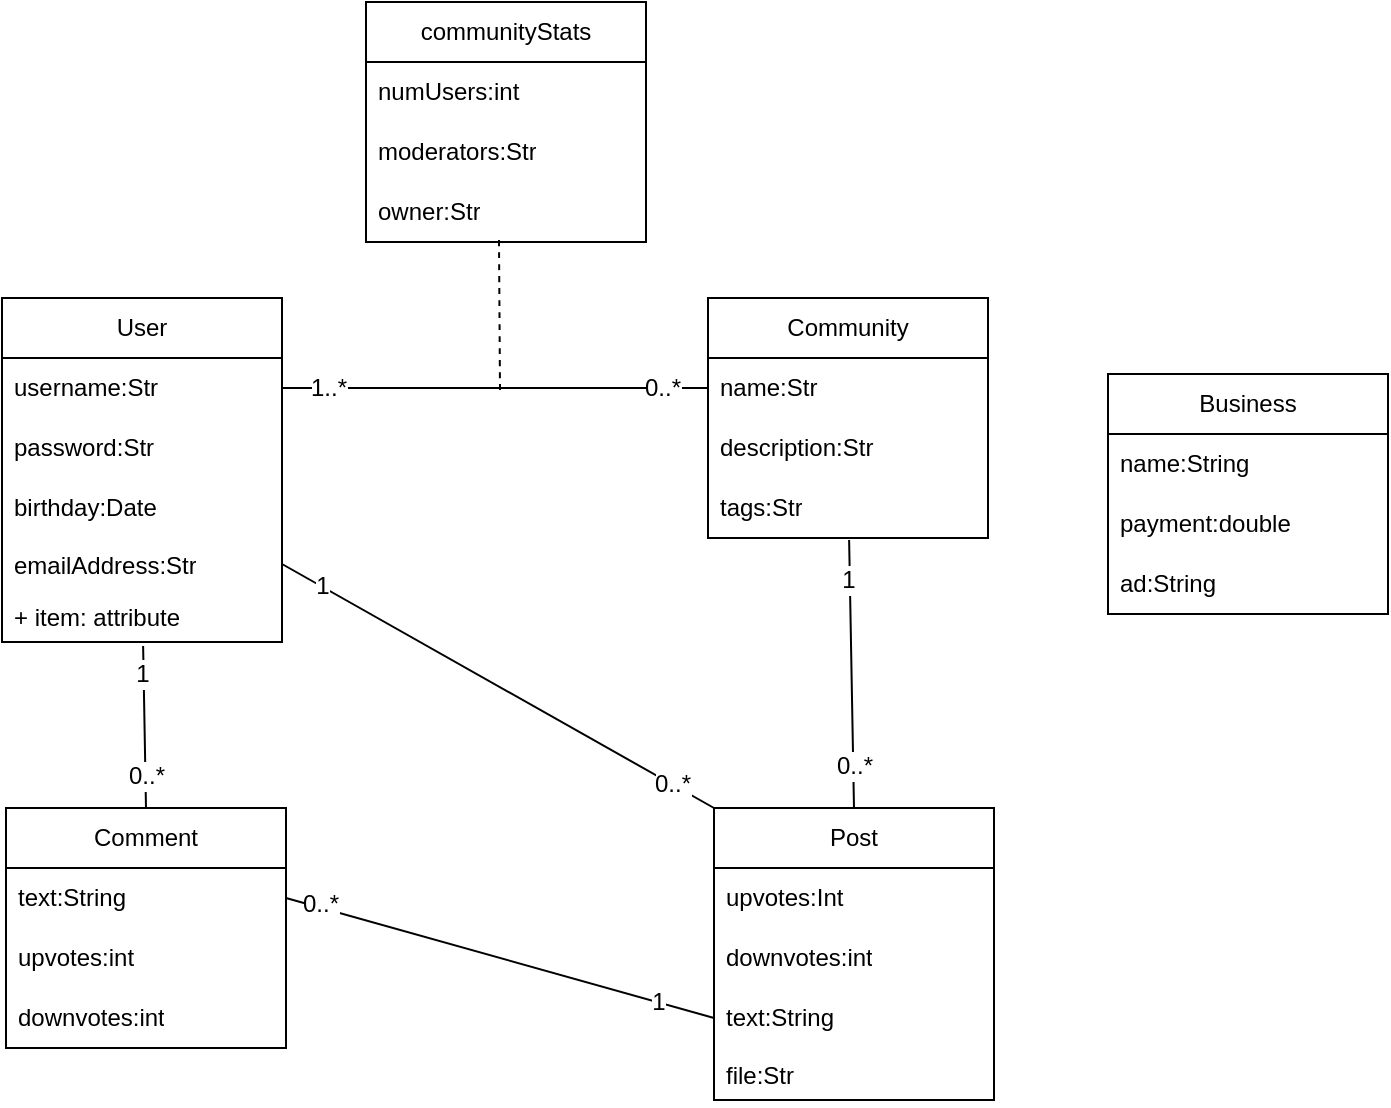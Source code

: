 <mxfile version="24.7.2" type="device">
  <diagram name="Page-1" id="Fv39xRMCSudh84HE4Kij">
    <mxGraphModel dx="1381" dy="1032" grid="0" gridSize="10" guides="1" tooltips="1" connect="1" arrows="1" fold="1" page="0" pageScale="1" pageWidth="850" pageHeight="1100" math="0" shadow="0">
      <root>
        <mxCell id="0" />
        <mxCell id="1" parent="0" />
        <mxCell id="WsYyPWO9Wi_YC0OJkW0D-1" value="communityStats" style="swimlane;fontStyle=0;childLayout=stackLayout;horizontal=1;startSize=30;horizontalStack=0;resizeParent=1;resizeParentMax=0;resizeLast=0;collapsible=1;marginBottom=0;whiteSpace=wrap;html=1;" vertex="1" parent="1">
          <mxGeometry x="137" y="-71" width="140" height="120" as="geometry" />
        </mxCell>
        <mxCell id="WsYyPWO9Wi_YC0OJkW0D-2" value="numUsers:int" style="text;strokeColor=none;fillColor=none;align=left;verticalAlign=middle;spacingLeft=4;spacingRight=4;overflow=hidden;points=[[0,0.5],[1,0.5]];portConstraint=eastwest;rotatable=0;whiteSpace=wrap;html=1;" vertex="1" parent="WsYyPWO9Wi_YC0OJkW0D-1">
          <mxGeometry y="30" width="140" height="30" as="geometry" />
        </mxCell>
        <mxCell id="WsYyPWO9Wi_YC0OJkW0D-3" value="moderators:Str" style="text;strokeColor=none;fillColor=none;align=left;verticalAlign=middle;spacingLeft=4;spacingRight=4;overflow=hidden;points=[[0,0.5],[1,0.5]];portConstraint=eastwest;rotatable=0;whiteSpace=wrap;html=1;" vertex="1" parent="WsYyPWO9Wi_YC0OJkW0D-1">
          <mxGeometry y="60" width="140" height="30" as="geometry" />
        </mxCell>
        <mxCell id="WsYyPWO9Wi_YC0OJkW0D-4" value="owner:Str" style="text;strokeColor=none;fillColor=none;align=left;verticalAlign=middle;spacingLeft=4;spacingRight=4;overflow=hidden;points=[[0,0.5],[1,0.5]];portConstraint=eastwest;rotatable=0;whiteSpace=wrap;html=1;" vertex="1" parent="WsYyPWO9Wi_YC0OJkW0D-1">
          <mxGeometry y="90" width="140" height="30" as="geometry" />
        </mxCell>
        <mxCell id="WsYyPWO9Wi_YC0OJkW0D-5" value="Community" style="swimlane;fontStyle=0;childLayout=stackLayout;horizontal=1;startSize=30;horizontalStack=0;resizeParent=1;resizeParentMax=0;resizeLast=0;collapsible=1;marginBottom=0;whiteSpace=wrap;html=1;" vertex="1" parent="1">
          <mxGeometry x="308" y="77" width="140" height="120" as="geometry" />
        </mxCell>
        <mxCell id="WsYyPWO9Wi_YC0OJkW0D-6" value="name:Str" style="text;strokeColor=none;fillColor=none;align=left;verticalAlign=middle;spacingLeft=4;spacingRight=4;overflow=hidden;points=[[0,0.5],[1,0.5]];portConstraint=eastwest;rotatable=0;whiteSpace=wrap;html=1;" vertex="1" parent="WsYyPWO9Wi_YC0OJkW0D-5">
          <mxGeometry y="30" width="140" height="30" as="geometry" />
        </mxCell>
        <mxCell id="WsYyPWO9Wi_YC0OJkW0D-7" value="description:Str" style="text;strokeColor=none;fillColor=none;align=left;verticalAlign=middle;spacingLeft=4;spacingRight=4;overflow=hidden;points=[[0,0.5],[1,0.5]];portConstraint=eastwest;rotatable=0;whiteSpace=wrap;html=1;" vertex="1" parent="WsYyPWO9Wi_YC0OJkW0D-5">
          <mxGeometry y="60" width="140" height="30" as="geometry" />
        </mxCell>
        <mxCell id="WsYyPWO9Wi_YC0OJkW0D-8" value="tags:Str" style="text;strokeColor=none;fillColor=none;align=left;verticalAlign=middle;spacingLeft=4;spacingRight=4;overflow=hidden;points=[[0,0.5],[1,0.5]];portConstraint=eastwest;rotatable=0;whiteSpace=wrap;html=1;" vertex="1" parent="WsYyPWO9Wi_YC0OJkW0D-5">
          <mxGeometry y="90" width="140" height="30" as="geometry" />
        </mxCell>
        <mxCell id="WsYyPWO9Wi_YC0OJkW0D-9" value="User" style="swimlane;fontStyle=0;childLayout=stackLayout;horizontal=1;startSize=30;horizontalStack=0;resizeParent=1;resizeParentMax=0;resizeLast=0;collapsible=1;marginBottom=0;whiteSpace=wrap;html=1;" vertex="1" parent="1">
          <mxGeometry x="-45" y="77" width="140" height="172" as="geometry" />
        </mxCell>
        <mxCell id="WsYyPWO9Wi_YC0OJkW0D-10" value="username:Str" style="text;strokeColor=none;fillColor=none;align=left;verticalAlign=middle;spacingLeft=4;spacingRight=4;overflow=hidden;points=[[0,0.5],[1,0.5]];portConstraint=eastwest;rotatable=0;whiteSpace=wrap;html=1;" vertex="1" parent="WsYyPWO9Wi_YC0OJkW0D-9">
          <mxGeometry y="30" width="140" height="30" as="geometry" />
        </mxCell>
        <mxCell id="WsYyPWO9Wi_YC0OJkW0D-11" value="password:Str" style="text;strokeColor=none;fillColor=none;align=left;verticalAlign=middle;spacingLeft=4;spacingRight=4;overflow=hidden;points=[[0,0.5],[1,0.5]];portConstraint=eastwest;rotatable=0;whiteSpace=wrap;html=1;" vertex="1" parent="WsYyPWO9Wi_YC0OJkW0D-9">
          <mxGeometry y="60" width="140" height="30" as="geometry" />
        </mxCell>
        <mxCell id="WsYyPWO9Wi_YC0OJkW0D-12" value="birthday:Date" style="text;strokeColor=none;fillColor=none;align=left;verticalAlign=middle;spacingLeft=4;spacingRight=4;overflow=hidden;points=[[0,0.5],[1,0.5]];portConstraint=eastwest;rotatable=0;whiteSpace=wrap;html=1;" vertex="1" parent="WsYyPWO9Wi_YC0OJkW0D-9">
          <mxGeometry y="90" width="140" height="30" as="geometry" />
        </mxCell>
        <mxCell id="WsYyPWO9Wi_YC0OJkW0D-22" value="emailAddress:Str" style="text;strokeColor=none;fillColor=none;align=left;verticalAlign=top;spacingLeft=4;spacingRight=4;overflow=hidden;rotatable=0;points=[[0,0.5],[1,0.5]];portConstraint=eastwest;whiteSpace=wrap;html=1;" vertex="1" parent="WsYyPWO9Wi_YC0OJkW0D-9">
          <mxGeometry y="120" width="140" height="26" as="geometry" />
        </mxCell>
        <mxCell id="WsYyPWO9Wi_YC0OJkW0D-42" value="+ item: attribute" style="text;strokeColor=none;fillColor=none;align=left;verticalAlign=top;spacingLeft=4;spacingRight=4;overflow=hidden;rotatable=0;points=[[0,0.5],[1,0.5]];portConstraint=eastwest;whiteSpace=wrap;html=1;" vertex="1" parent="WsYyPWO9Wi_YC0OJkW0D-9">
          <mxGeometry y="146" width="140" height="26" as="geometry" />
        </mxCell>
        <mxCell id="WsYyPWO9Wi_YC0OJkW0D-13" value="Post" style="swimlane;fontStyle=0;childLayout=stackLayout;horizontal=1;startSize=30;horizontalStack=0;resizeParent=1;resizeParentMax=0;resizeLast=0;collapsible=1;marginBottom=0;whiteSpace=wrap;html=1;" vertex="1" parent="1">
          <mxGeometry x="311" y="332" width="140" height="146" as="geometry" />
        </mxCell>
        <mxCell id="WsYyPWO9Wi_YC0OJkW0D-14" value="upvotes:Int" style="text;strokeColor=none;fillColor=none;align=left;verticalAlign=middle;spacingLeft=4;spacingRight=4;overflow=hidden;points=[[0,0.5],[1,0.5]];portConstraint=eastwest;rotatable=0;whiteSpace=wrap;html=1;" vertex="1" parent="WsYyPWO9Wi_YC0OJkW0D-13">
          <mxGeometry y="30" width="140" height="30" as="geometry" />
        </mxCell>
        <mxCell id="WsYyPWO9Wi_YC0OJkW0D-15" value="downvotes:int" style="text;strokeColor=none;fillColor=none;align=left;verticalAlign=middle;spacingLeft=4;spacingRight=4;overflow=hidden;points=[[0,0.5],[1,0.5]];portConstraint=eastwest;rotatable=0;whiteSpace=wrap;html=1;" vertex="1" parent="WsYyPWO9Wi_YC0OJkW0D-13">
          <mxGeometry y="60" width="140" height="30" as="geometry" />
        </mxCell>
        <mxCell id="WsYyPWO9Wi_YC0OJkW0D-16" value="text:String" style="text;strokeColor=none;fillColor=none;align=left;verticalAlign=middle;spacingLeft=4;spacingRight=4;overflow=hidden;points=[[0,0.5],[1,0.5]];portConstraint=eastwest;rotatable=0;whiteSpace=wrap;html=1;" vertex="1" parent="WsYyPWO9Wi_YC0OJkW0D-13">
          <mxGeometry y="90" width="140" height="30" as="geometry" />
        </mxCell>
        <mxCell id="WsYyPWO9Wi_YC0OJkW0D-21" value="file:Str" style="text;strokeColor=none;fillColor=none;align=left;verticalAlign=top;spacingLeft=4;spacingRight=4;overflow=hidden;rotatable=0;points=[[0,0.5],[1,0.5]];portConstraint=eastwest;whiteSpace=wrap;html=1;" vertex="1" parent="WsYyPWO9Wi_YC0OJkW0D-13">
          <mxGeometry y="120" width="140" height="26" as="geometry" />
        </mxCell>
        <mxCell id="WsYyPWO9Wi_YC0OJkW0D-17" value="Comment" style="swimlane;fontStyle=0;childLayout=stackLayout;horizontal=1;startSize=30;horizontalStack=0;resizeParent=1;resizeParentMax=0;resizeLast=0;collapsible=1;marginBottom=0;whiteSpace=wrap;html=1;" vertex="1" parent="1">
          <mxGeometry x="-43" y="332" width="140" height="120" as="geometry" />
        </mxCell>
        <mxCell id="WsYyPWO9Wi_YC0OJkW0D-18" value="text:String" style="text;strokeColor=none;fillColor=none;align=left;verticalAlign=middle;spacingLeft=4;spacingRight=4;overflow=hidden;points=[[0,0.5],[1,0.5]];portConstraint=eastwest;rotatable=0;whiteSpace=wrap;html=1;" vertex="1" parent="WsYyPWO9Wi_YC0OJkW0D-17">
          <mxGeometry y="30" width="140" height="30" as="geometry" />
        </mxCell>
        <mxCell id="WsYyPWO9Wi_YC0OJkW0D-19" value="upvotes:int" style="text;strokeColor=none;fillColor=none;align=left;verticalAlign=middle;spacingLeft=4;spacingRight=4;overflow=hidden;points=[[0,0.5],[1,0.5]];portConstraint=eastwest;rotatable=0;whiteSpace=wrap;html=1;" vertex="1" parent="WsYyPWO9Wi_YC0OJkW0D-17">
          <mxGeometry y="60" width="140" height="30" as="geometry" />
        </mxCell>
        <mxCell id="WsYyPWO9Wi_YC0OJkW0D-20" value="downvotes:int" style="text;strokeColor=none;fillColor=none;align=left;verticalAlign=middle;spacingLeft=4;spacingRight=4;overflow=hidden;points=[[0,0.5],[1,0.5]];portConstraint=eastwest;rotatable=0;whiteSpace=wrap;html=1;" vertex="1" parent="WsYyPWO9Wi_YC0OJkW0D-17">
          <mxGeometry y="90" width="140" height="30" as="geometry" />
        </mxCell>
        <mxCell id="WsYyPWO9Wi_YC0OJkW0D-23" value="" style="endArrow=none;html=1;rounded=0;fontSize=12;startSize=8;endSize=8;curved=1;exitX=1;exitY=0.5;exitDx=0;exitDy=0;entryX=0;entryY=0.5;entryDx=0;entryDy=0;" edge="1" parent="1" source="WsYyPWO9Wi_YC0OJkW0D-10" target="WsYyPWO9Wi_YC0OJkW0D-6">
          <mxGeometry width="50" height="50" relative="1" as="geometry">
            <mxPoint x="175" y="219" as="sourcePoint" />
            <mxPoint x="225" y="169" as="targetPoint" />
          </mxGeometry>
        </mxCell>
        <mxCell id="WsYyPWO9Wi_YC0OJkW0D-24" value="1..*" style="edgeLabel;html=1;align=center;verticalAlign=middle;resizable=0;points=[];fontSize=12;" vertex="1" connectable="0" parent="WsYyPWO9Wi_YC0OJkW0D-23">
          <mxGeometry x="-0.799" relative="1" as="geometry">
            <mxPoint x="1" as="offset" />
          </mxGeometry>
        </mxCell>
        <mxCell id="WsYyPWO9Wi_YC0OJkW0D-25" value="0..*" style="edgeLabel;html=1;align=center;verticalAlign=middle;resizable=0;points=[];fontSize=12;" vertex="1" connectable="0" parent="WsYyPWO9Wi_YC0OJkW0D-23">
          <mxGeometry x="0.78" relative="1" as="geometry">
            <mxPoint as="offset" />
          </mxGeometry>
        </mxCell>
        <mxCell id="WsYyPWO9Wi_YC0OJkW0D-26" value="" style="endArrow=none;html=1;rounded=0;fontSize=12;startSize=8;endSize=8;curved=1;exitX=1;exitY=0.5;exitDx=0;exitDy=0;entryX=0;entryY=0;entryDx=0;entryDy=0;" edge="1" parent="1" source="WsYyPWO9Wi_YC0OJkW0D-22" target="WsYyPWO9Wi_YC0OJkW0D-13">
          <mxGeometry width="50" height="50" relative="1" as="geometry">
            <mxPoint x="175" y="219" as="sourcePoint" />
            <mxPoint x="225" y="169" as="targetPoint" />
          </mxGeometry>
        </mxCell>
        <mxCell id="WsYyPWO9Wi_YC0OJkW0D-27" value="0..*" style="edgeLabel;html=1;align=center;verticalAlign=middle;resizable=0;points=[];fontSize=12;" vertex="1" connectable="0" parent="WsYyPWO9Wi_YC0OJkW0D-26">
          <mxGeometry x="0.8" relative="1" as="geometry">
            <mxPoint as="offset" />
          </mxGeometry>
        </mxCell>
        <mxCell id="WsYyPWO9Wi_YC0OJkW0D-31" value="1" style="edgeLabel;html=1;align=center;verticalAlign=middle;resizable=0;points=[];fontSize=12;" vertex="1" connectable="0" parent="WsYyPWO9Wi_YC0OJkW0D-26">
          <mxGeometry x="-0.817" relative="1" as="geometry">
            <mxPoint as="offset" />
          </mxGeometry>
        </mxCell>
        <mxCell id="WsYyPWO9Wi_YC0OJkW0D-28" value="" style="endArrow=none;html=1;rounded=0;fontSize=12;startSize=8;endSize=8;curved=1;exitX=1;exitY=0.5;exitDx=0;exitDy=0;entryX=0;entryY=0.5;entryDx=0;entryDy=0;" edge="1" parent="1" source="WsYyPWO9Wi_YC0OJkW0D-18" target="WsYyPWO9Wi_YC0OJkW0D-16">
          <mxGeometry width="50" height="50" relative="1" as="geometry">
            <mxPoint x="175" y="219" as="sourcePoint" />
            <mxPoint x="225" y="169" as="targetPoint" />
          </mxGeometry>
        </mxCell>
        <mxCell id="WsYyPWO9Wi_YC0OJkW0D-29" value="0..*" style="edgeLabel;html=1;align=center;verticalAlign=middle;resizable=0;points=[];fontSize=12;" vertex="1" connectable="0" parent="WsYyPWO9Wi_YC0OJkW0D-28">
          <mxGeometry x="-0.85" y="2" relative="1" as="geometry">
            <mxPoint as="offset" />
          </mxGeometry>
        </mxCell>
        <mxCell id="WsYyPWO9Wi_YC0OJkW0D-30" value="1" style="edgeLabel;html=1;align=center;verticalAlign=middle;resizable=0;points=[];fontSize=12;" vertex="1" connectable="0" parent="WsYyPWO9Wi_YC0OJkW0D-28">
          <mxGeometry x="0.734" relative="1" as="geometry">
            <mxPoint as="offset" />
          </mxGeometry>
        </mxCell>
        <mxCell id="WsYyPWO9Wi_YC0OJkW0D-32" value="" style="endArrow=none;html=1;rounded=0;fontSize=12;startSize=8;endSize=8;curved=1;exitX=0.5;exitY=0;exitDx=0;exitDy=0;entryX=0.504;entryY=1.033;entryDx=0;entryDy=0;entryPerimeter=0;" edge="1" parent="1" source="WsYyPWO9Wi_YC0OJkW0D-13" target="WsYyPWO9Wi_YC0OJkW0D-8">
          <mxGeometry width="50" height="50" relative="1" as="geometry">
            <mxPoint x="175" y="219" as="sourcePoint" />
            <mxPoint x="225" y="169" as="targetPoint" />
          </mxGeometry>
        </mxCell>
        <mxCell id="WsYyPWO9Wi_YC0OJkW0D-36" value="1" style="edgeLabel;html=1;align=center;verticalAlign=middle;resizable=0;points=[];fontSize=12;" vertex="1" connectable="0" parent="WsYyPWO9Wi_YC0OJkW0D-32">
          <mxGeometry x="0.708" y="1" relative="1" as="geometry">
            <mxPoint as="offset" />
          </mxGeometry>
        </mxCell>
        <mxCell id="WsYyPWO9Wi_YC0OJkW0D-37" value="0..*" style="edgeLabel;html=1;align=center;verticalAlign=middle;resizable=0;points=[];fontSize=12;" vertex="1" connectable="0" parent="WsYyPWO9Wi_YC0OJkW0D-32">
          <mxGeometry x="-0.688" relative="1" as="geometry">
            <mxPoint as="offset" />
          </mxGeometry>
        </mxCell>
        <mxCell id="WsYyPWO9Wi_YC0OJkW0D-33" value="" style="endArrow=none;html=1;rounded=0;fontSize=12;startSize=8;endSize=8;curved=1;exitX=0.5;exitY=0;exitDx=0;exitDy=0;entryX=0.504;entryY=1.077;entryDx=0;entryDy=0;entryPerimeter=0;" edge="1" parent="1" source="WsYyPWO9Wi_YC0OJkW0D-17" target="WsYyPWO9Wi_YC0OJkW0D-42">
          <mxGeometry width="50" height="50" relative="1" as="geometry">
            <mxPoint x="17" y="322" as="sourcePoint" />
            <mxPoint x="28" y="287" as="targetPoint" />
          </mxGeometry>
        </mxCell>
        <mxCell id="WsYyPWO9Wi_YC0OJkW0D-34" value="1" style="edgeLabel;html=1;align=center;verticalAlign=middle;resizable=0;points=[];fontSize=12;" vertex="1" connectable="0" parent="WsYyPWO9Wi_YC0OJkW0D-33">
          <mxGeometry x="0.652" y="1" relative="1" as="geometry">
            <mxPoint as="offset" />
          </mxGeometry>
        </mxCell>
        <mxCell id="WsYyPWO9Wi_YC0OJkW0D-35" value="0..*" style="edgeLabel;html=1;align=center;verticalAlign=middle;resizable=0;points=[];fontSize=12;" vertex="1" connectable="0" parent="WsYyPWO9Wi_YC0OJkW0D-33">
          <mxGeometry x="-0.594" relative="1" as="geometry">
            <mxPoint as="offset" />
          </mxGeometry>
        </mxCell>
        <mxCell id="WsYyPWO9Wi_YC0OJkW0D-38" value="Business" style="swimlane;fontStyle=0;childLayout=stackLayout;horizontal=1;startSize=30;horizontalStack=0;resizeParent=1;resizeParentMax=0;resizeLast=0;collapsible=1;marginBottom=0;whiteSpace=wrap;html=1;" vertex="1" parent="1">
          <mxGeometry x="508" y="115" width="140" height="120" as="geometry" />
        </mxCell>
        <mxCell id="WsYyPWO9Wi_YC0OJkW0D-39" value="name:String" style="text;strokeColor=none;fillColor=none;align=left;verticalAlign=middle;spacingLeft=4;spacingRight=4;overflow=hidden;points=[[0,0.5],[1,0.5]];portConstraint=eastwest;rotatable=0;whiteSpace=wrap;html=1;" vertex="1" parent="WsYyPWO9Wi_YC0OJkW0D-38">
          <mxGeometry y="30" width="140" height="30" as="geometry" />
        </mxCell>
        <mxCell id="WsYyPWO9Wi_YC0OJkW0D-40" value="payment:double" style="text;strokeColor=none;fillColor=none;align=left;verticalAlign=middle;spacingLeft=4;spacingRight=4;overflow=hidden;points=[[0,0.5],[1,0.5]];portConstraint=eastwest;rotatable=0;whiteSpace=wrap;html=1;" vertex="1" parent="WsYyPWO9Wi_YC0OJkW0D-38">
          <mxGeometry y="60" width="140" height="30" as="geometry" />
        </mxCell>
        <mxCell id="WsYyPWO9Wi_YC0OJkW0D-41" value="ad:String" style="text;strokeColor=none;fillColor=none;align=left;verticalAlign=middle;spacingLeft=4;spacingRight=4;overflow=hidden;points=[[0,0.5],[1,0.5]];portConstraint=eastwest;rotatable=0;whiteSpace=wrap;html=1;" vertex="1" parent="WsYyPWO9Wi_YC0OJkW0D-38">
          <mxGeometry y="90" width="140" height="30" as="geometry" />
        </mxCell>
        <mxCell id="WsYyPWO9Wi_YC0OJkW0D-43" value="" style="endArrow=none;dashed=1;html=1;rounded=0;fontSize=12;startSize=8;endSize=8;curved=1;entryX=0.475;entryY=0.967;entryDx=0;entryDy=0;entryPerimeter=0;" edge="1" parent="1" target="WsYyPWO9Wi_YC0OJkW0D-4">
          <mxGeometry width="50" height="50" relative="1" as="geometry">
            <mxPoint x="204" y="123" as="sourcePoint" />
            <mxPoint x="187" y="169" as="targetPoint" />
          </mxGeometry>
        </mxCell>
      </root>
    </mxGraphModel>
  </diagram>
</mxfile>
